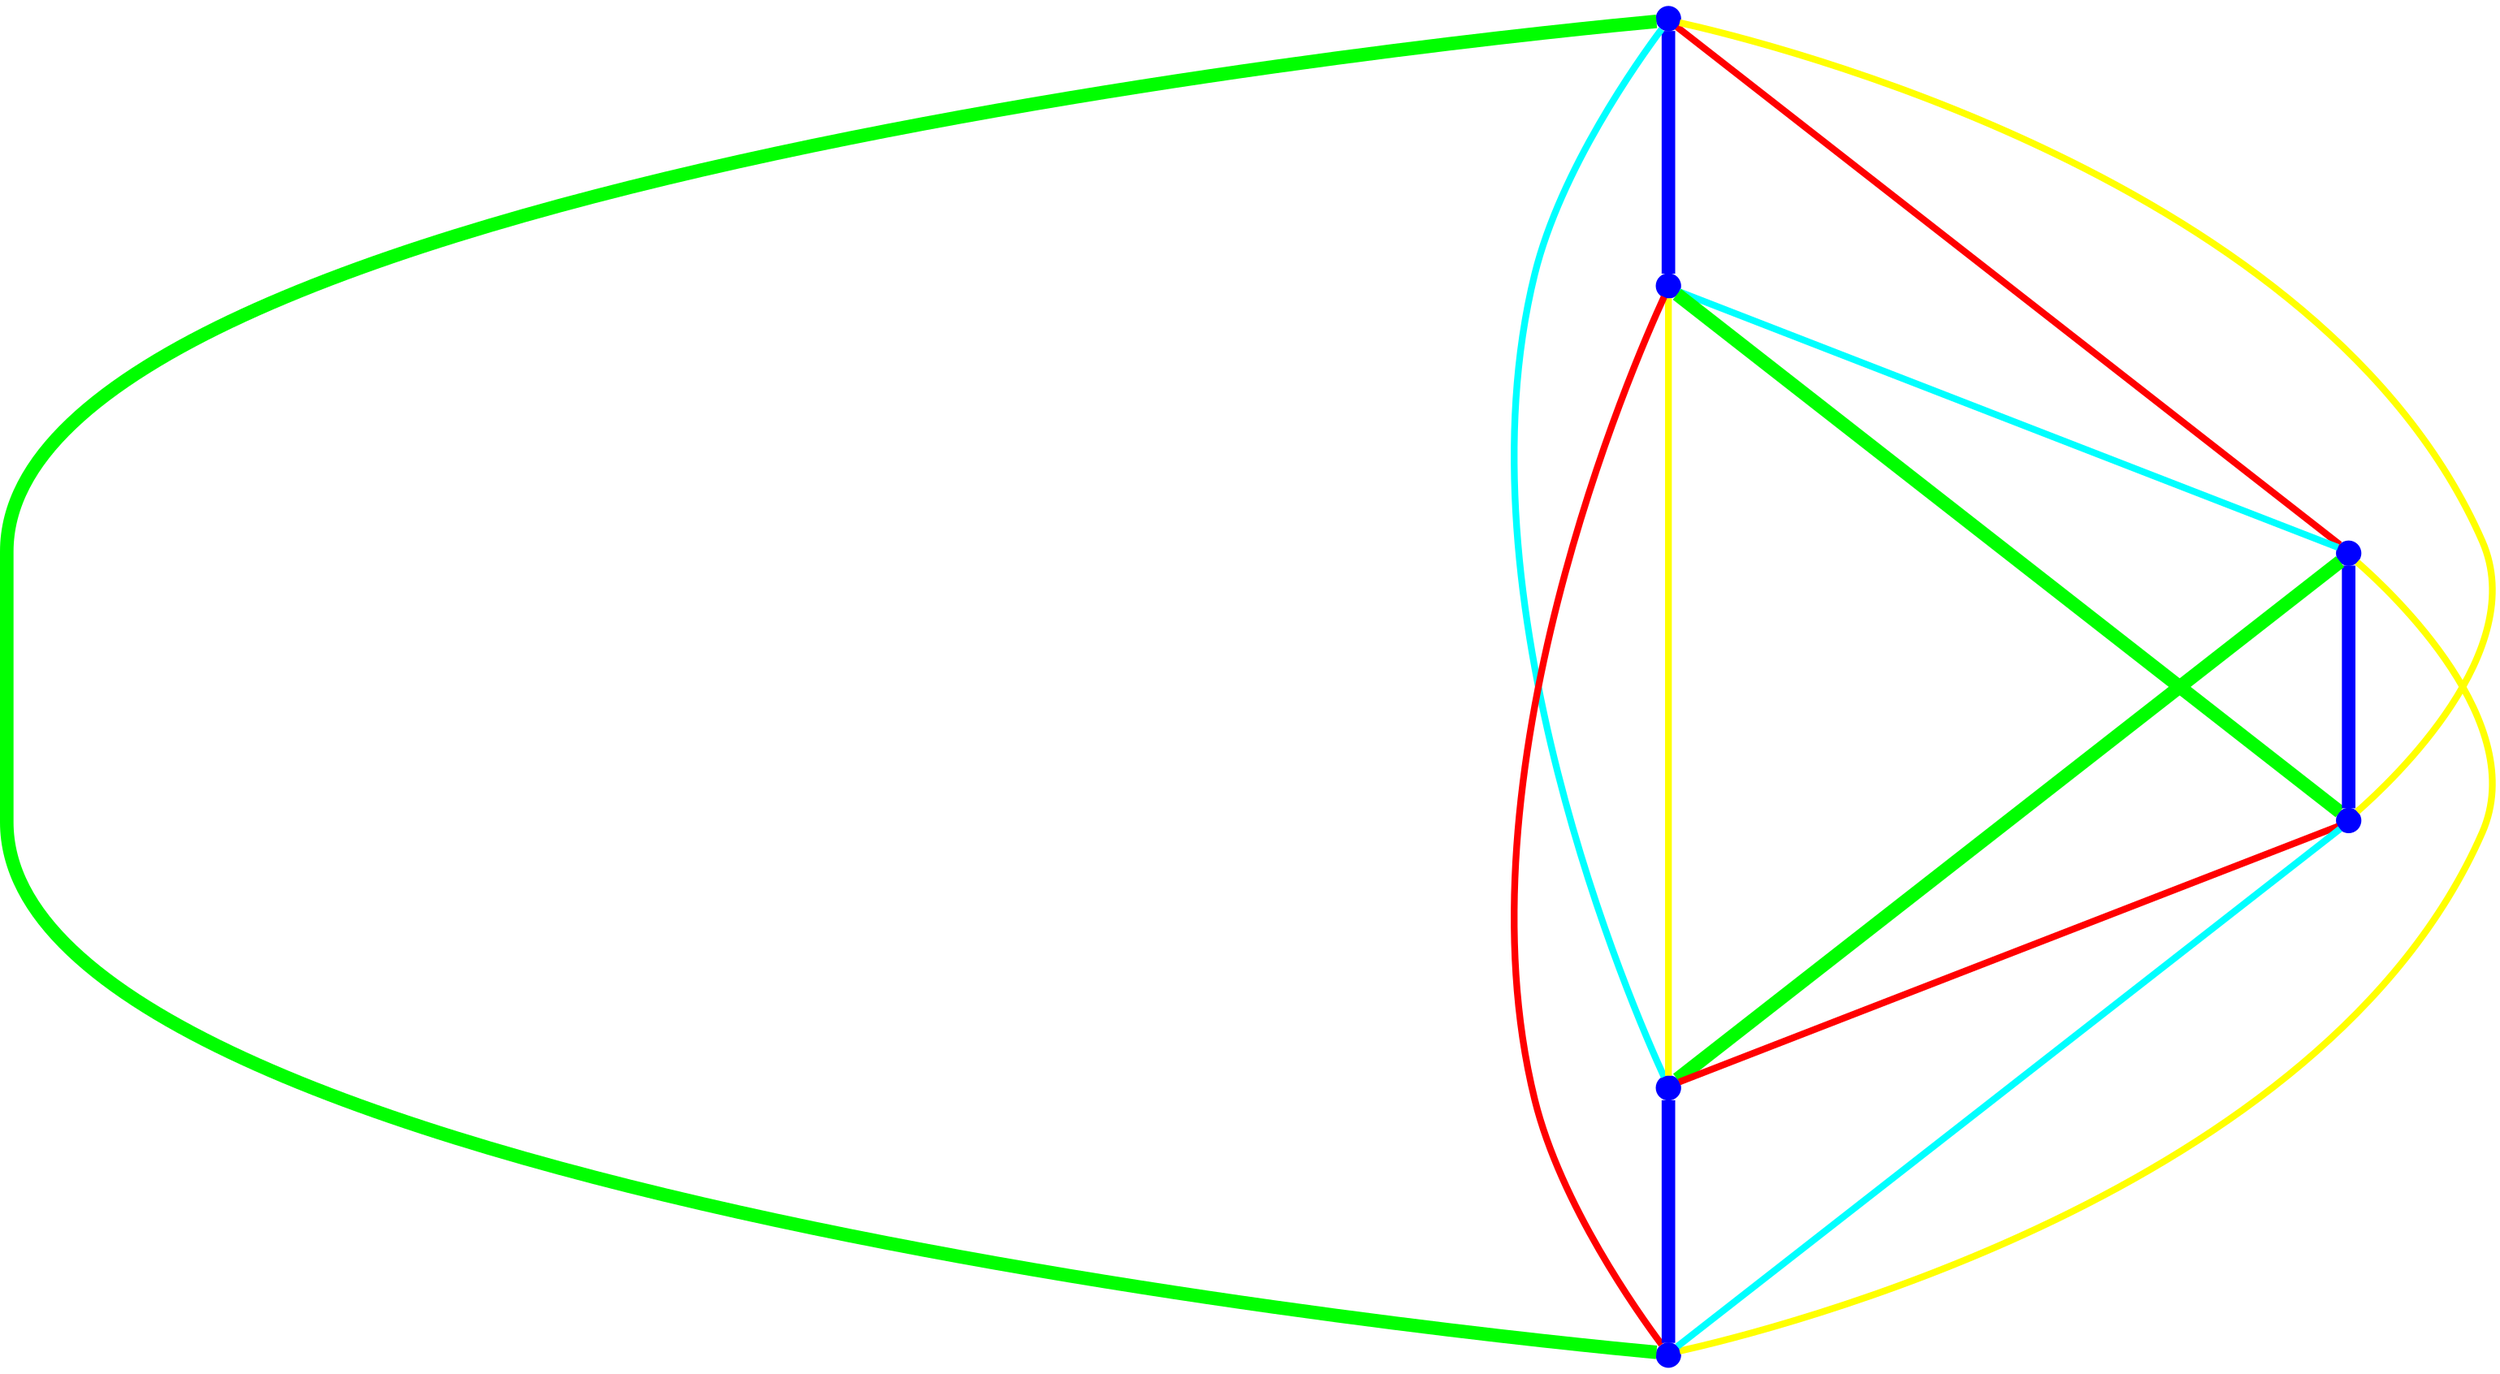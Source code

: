 graph {
ranksep=2
nodesep=2
node [label="" shape=circle style=filled fixedsize=true color=blue fillcolor=blue width=0.2];
"1" -- "2" [style="solid",penwidth="8",color="blue"];
"1" -- "3" [style="solid",penwidth="4",color="red"];
"1" -- "4" [style="solid",penwidth="4",color="yellow"];
"1" -- "5" [style="solid",penwidth="4",color="cyan"];
"1" -- "6" [style="solid",penwidth="8",color="green"];
"2" -- "3" [style="solid",penwidth="4",color="cyan"];
"2" -- "4" [style="solid",penwidth="8",color="green"];
"2" -- "5" [style="solid",penwidth="4",color="yellow"];
"2" -- "6" [style="solid",penwidth="4",color="red"];
"3" -- "4" [style="solid",penwidth="8",color="blue"];
"3" -- "5" [style="solid",penwidth="8",color="green"];
"3" -- "6" [style="solid",penwidth="4",color="yellow"];
"4" -- "5" [style="solid",penwidth="4",color="red"];
"4" -- "6" [style="solid",penwidth="4",color="cyan"];
"5" -- "6" [style="solid",penwidth="8",color="blue"];
}
